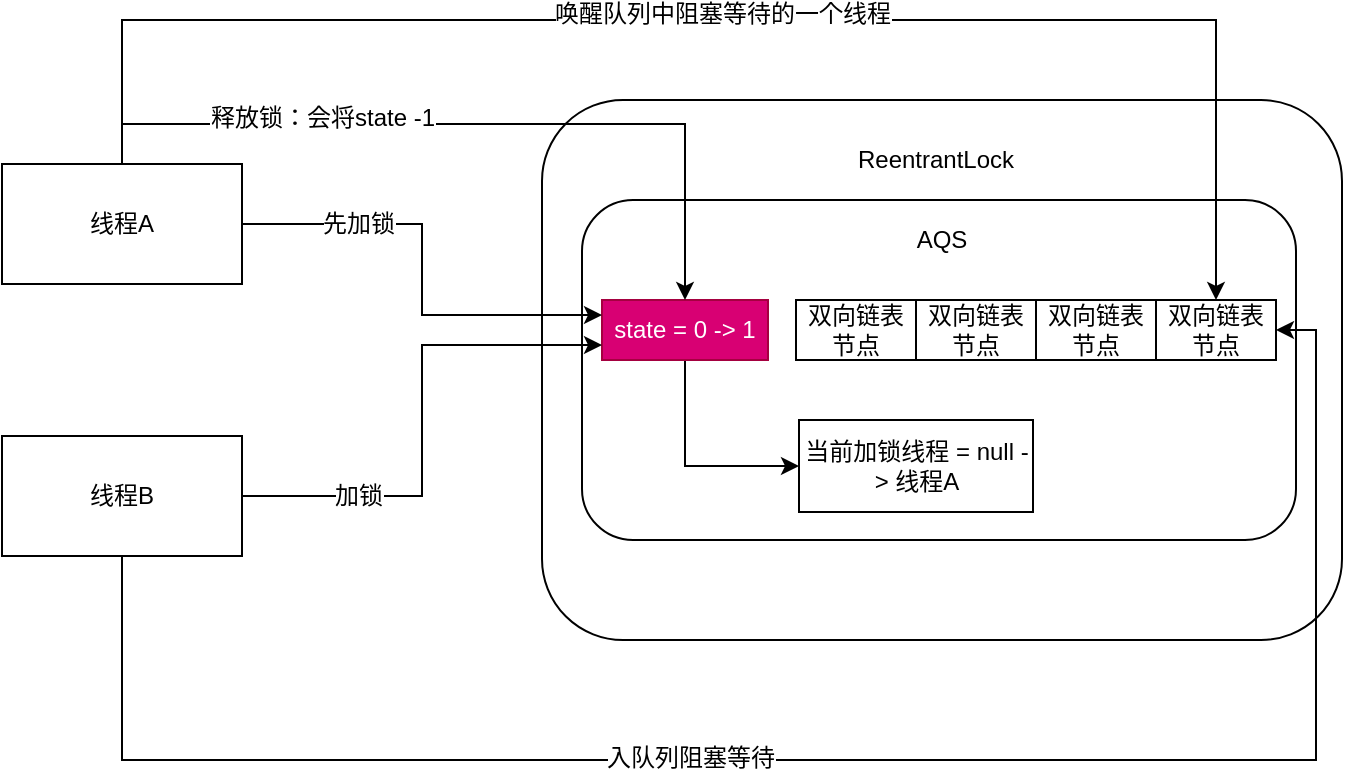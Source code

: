 <mxfile version="12.2.6" type="github" pages="1">
  <diagram id="sF-UChHGXcfff-Z3Ch60" name="第 1 页">
    <mxGraphModel dx="1422" dy="762" grid="1" gridSize="10" guides="1" tooltips="1" connect="1" arrows="1" fold="1" page="1" pageScale="1" pageWidth="827" pageHeight="1169" math="0" shadow="0">
      <root>
        <mxCell id="0"/>
        <mxCell id="1" parent="0"/>
        <mxCell id="zxHyDIJ5EjyrpYZYw7Tn-1" value="" style="rounded=1;whiteSpace=wrap;html=1;" parent="1" vertex="1">
          <mxGeometry x="320" y="230" width="400" height="270" as="geometry"/>
        </mxCell>
        <mxCell id="EjYxkgxHrnVKzBjctb8L-1" value="" style="rounded=1;whiteSpace=wrap;html=1;" vertex="1" parent="1">
          <mxGeometry x="340" y="280" width="357" height="170" as="geometry"/>
        </mxCell>
        <mxCell id="EjYxkgxHrnVKzBjctb8L-2" value="ReentrantLock" style="text;html=1;strokeColor=none;fillColor=none;align=center;verticalAlign=middle;whiteSpace=wrap;rounded=0;" vertex="1" parent="1">
          <mxGeometry x="497" y="250" width="40" height="20" as="geometry"/>
        </mxCell>
        <mxCell id="EjYxkgxHrnVKzBjctb8L-3" value="AQS" style="text;html=1;strokeColor=none;fillColor=none;align=center;verticalAlign=middle;whiteSpace=wrap;rounded=0;" vertex="1" parent="1">
          <mxGeometry x="500" y="290" width="40" height="20" as="geometry"/>
        </mxCell>
        <mxCell id="EjYxkgxHrnVKzBjctb8L-20" style="edgeStyle=orthogonalEdgeStyle;rounded=0;orthogonalLoop=1;jettySize=auto;html=1;exitX=0.5;exitY=1;exitDx=0;exitDy=0;entryX=0;entryY=0.5;entryDx=0;entryDy=0;" edge="1" parent="1" source="EjYxkgxHrnVKzBjctb8L-5" target="EjYxkgxHrnVKzBjctb8L-11">
          <mxGeometry relative="1" as="geometry"/>
        </mxCell>
        <mxCell id="EjYxkgxHrnVKzBjctb8L-5" value="state = 0 -&amp;gt; 1" style="rounded=0;whiteSpace=wrap;html=1;fillColor=#d80073;strokeColor=#A50040;fontColor=#ffffff;" vertex="1" parent="1">
          <mxGeometry x="350" y="330" width="83" height="30" as="geometry"/>
        </mxCell>
        <mxCell id="EjYxkgxHrnVKzBjctb8L-6" value="双向链表节点" style="rounded=0;whiteSpace=wrap;html=1;" vertex="1" parent="1">
          <mxGeometry x="447" y="330" width="60" height="30" as="geometry"/>
        </mxCell>
        <mxCell id="EjYxkgxHrnVKzBjctb8L-7" value="双向链表节点" style="rounded=0;whiteSpace=wrap;html=1;" vertex="1" parent="1">
          <mxGeometry x="507" y="330" width="60" height="30" as="geometry"/>
        </mxCell>
        <mxCell id="EjYxkgxHrnVKzBjctb8L-8" value="双向链表节点" style="rounded=0;whiteSpace=wrap;html=1;" vertex="1" parent="1">
          <mxGeometry x="567" y="330" width="60" height="30" as="geometry"/>
        </mxCell>
        <mxCell id="EjYxkgxHrnVKzBjctb8L-9" value="双向链表节点" style="rounded=0;whiteSpace=wrap;html=1;" vertex="1" parent="1">
          <mxGeometry x="627" y="330" width="60" height="30" as="geometry"/>
        </mxCell>
        <mxCell id="EjYxkgxHrnVKzBjctb8L-11" value="当前加锁线程 = null -&amp;gt; 线程A" style="rounded=0;whiteSpace=wrap;html=1;" vertex="1" parent="1">
          <mxGeometry x="448.5" y="390" width="117" height="46" as="geometry"/>
        </mxCell>
        <mxCell id="EjYxkgxHrnVKzBjctb8L-16" style="edgeStyle=orthogonalEdgeStyle;rounded=0;orthogonalLoop=1;jettySize=auto;html=1;entryX=0;entryY=0.25;entryDx=0;entryDy=0;" edge="1" parent="1" source="EjYxkgxHrnVKzBjctb8L-12" target="EjYxkgxHrnVKzBjctb8L-5">
          <mxGeometry relative="1" as="geometry"/>
        </mxCell>
        <mxCell id="EjYxkgxHrnVKzBjctb8L-17" value="先加锁" style="text;html=1;resizable=0;points=[];align=center;verticalAlign=middle;labelBackgroundColor=#ffffff;" vertex="1" connectable="0" parent="EjYxkgxHrnVKzBjctb8L-16">
          <mxGeometry x="-0.712" y="-2" relative="1" as="geometry">
            <mxPoint x="25" y="-2" as="offset"/>
          </mxGeometry>
        </mxCell>
        <mxCell id="EjYxkgxHrnVKzBjctb8L-23" style="edgeStyle=orthogonalEdgeStyle;rounded=0;orthogonalLoop=1;jettySize=auto;html=1;exitX=0.5;exitY=0;exitDx=0;exitDy=0;entryX=0.5;entryY=0;entryDx=0;entryDy=0;" edge="1" parent="1" source="EjYxkgxHrnVKzBjctb8L-12" target="EjYxkgxHrnVKzBjctb8L-5">
          <mxGeometry relative="1" as="geometry"/>
        </mxCell>
        <mxCell id="EjYxkgxHrnVKzBjctb8L-24" value="释放锁：会将state -1" style="text;html=1;resizable=0;points=[];align=center;verticalAlign=middle;labelBackgroundColor=#ffffff;" vertex="1" connectable="0" parent="EjYxkgxHrnVKzBjctb8L-23">
          <mxGeometry x="-0.385" y="3" relative="1" as="geometry">
            <mxPoint as="offset"/>
          </mxGeometry>
        </mxCell>
        <mxCell id="EjYxkgxHrnVKzBjctb8L-26" style="edgeStyle=orthogonalEdgeStyle;rounded=0;orthogonalLoop=1;jettySize=auto;html=1;" edge="1" parent="1" source="EjYxkgxHrnVKzBjctb8L-12" target="EjYxkgxHrnVKzBjctb8L-9">
          <mxGeometry relative="1" as="geometry">
            <Array as="points">
              <mxPoint x="110" y="190"/>
              <mxPoint x="657" y="190"/>
            </Array>
          </mxGeometry>
        </mxCell>
        <mxCell id="EjYxkgxHrnVKzBjctb8L-27" value="唤醒队列中阻塞等待的一个线程" style="text;html=1;resizable=0;points=[];align=center;verticalAlign=middle;labelBackgroundColor=#ffffff;" vertex="1" connectable="0" parent="EjYxkgxHrnVKzBjctb8L-26">
          <mxGeometry x="-0.02" y="3" relative="1" as="geometry">
            <mxPoint as="offset"/>
          </mxGeometry>
        </mxCell>
        <mxCell id="EjYxkgxHrnVKzBjctb8L-12" value="线程A" style="rounded=0;whiteSpace=wrap;html=1;" vertex="1" parent="1">
          <mxGeometry x="50" y="262" width="120" height="60" as="geometry"/>
        </mxCell>
        <mxCell id="EjYxkgxHrnVKzBjctb8L-18" style="edgeStyle=orthogonalEdgeStyle;rounded=0;orthogonalLoop=1;jettySize=auto;html=1;entryX=0;entryY=0.75;entryDx=0;entryDy=0;" edge="1" parent="1" source="EjYxkgxHrnVKzBjctb8L-13" target="EjYxkgxHrnVKzBjctb8L-5">
          <mxGeometry relative="1" as="geometry"/>
        </mxCell>
        <mxCell id="EjYxkgxHrnVKzBjctb8L-19" value="加锁" style="text;html=1;resizable=0;points=[];align=center;verticalAlign=middle;labelBackgroundColor=#ffffff;" vertex="1" connectable="0" parent="EjYxkgxHrnVKzBjctb8L-18">
          <mxGeometry x="-0.551" relative="1" as="geometry">
            <mxPoint as="offset"/>
          </mxGeometry>
        </mxCell>
        <mxCell id="EjYxkgxHrnVKzBjctb8L-21" style="edgeStyle=orthogonalEdgeStyle;rounded=0;orthogonalLoop=1;jettySize=auto;html=1;entryX=1;entryY=0.5;entryDx=0;entryDy=0;" edge="1" parent="1" source="EjYxkgxHrnVKzBjctb8L-13" target="EjYxkgxHrnVKzBjctb8L-9">
          <mxGeometry relative="1" as="geometry">
            <Array as="points">
              <mxPoint x="110" y="560"/>
              <mxPoint x="707" y="560"/>
              <mxPoint x="707" y="345"/>
            </Array>
          </mxGeometry>
        </mxCell>
        <mxCell id="EjYxkgxHrnVKzBjctb8L-22" value="入队列阻塞等待" style="text;html=1;resizable=0;points=[];align=center;verticalAlign=middle;labelBackgroundColor=#ffffff;" vertex="1" connectable="0" parent="EjYxkgxHrnVKzBjctb8L-21">
          <mxGeometry x="-0.173" y="1" relative="1" as="geometry">
            <mxPoint as="offset"/>
          </mxGeometry>
        </mxCell>
        <mxCell id="EjYxkgxHrnVKzBjctb8L-13" value="线程B" style="rounded=0;whiteSpace=wrap;html=1;" vertex="1" parent="1">
          <mxGeometry x="50" y="398" width="120" height="60" as="geometry"/>
        </mxCell>
      </root>
    </mxGraphModel>
  </diagram>
</mxfile>
